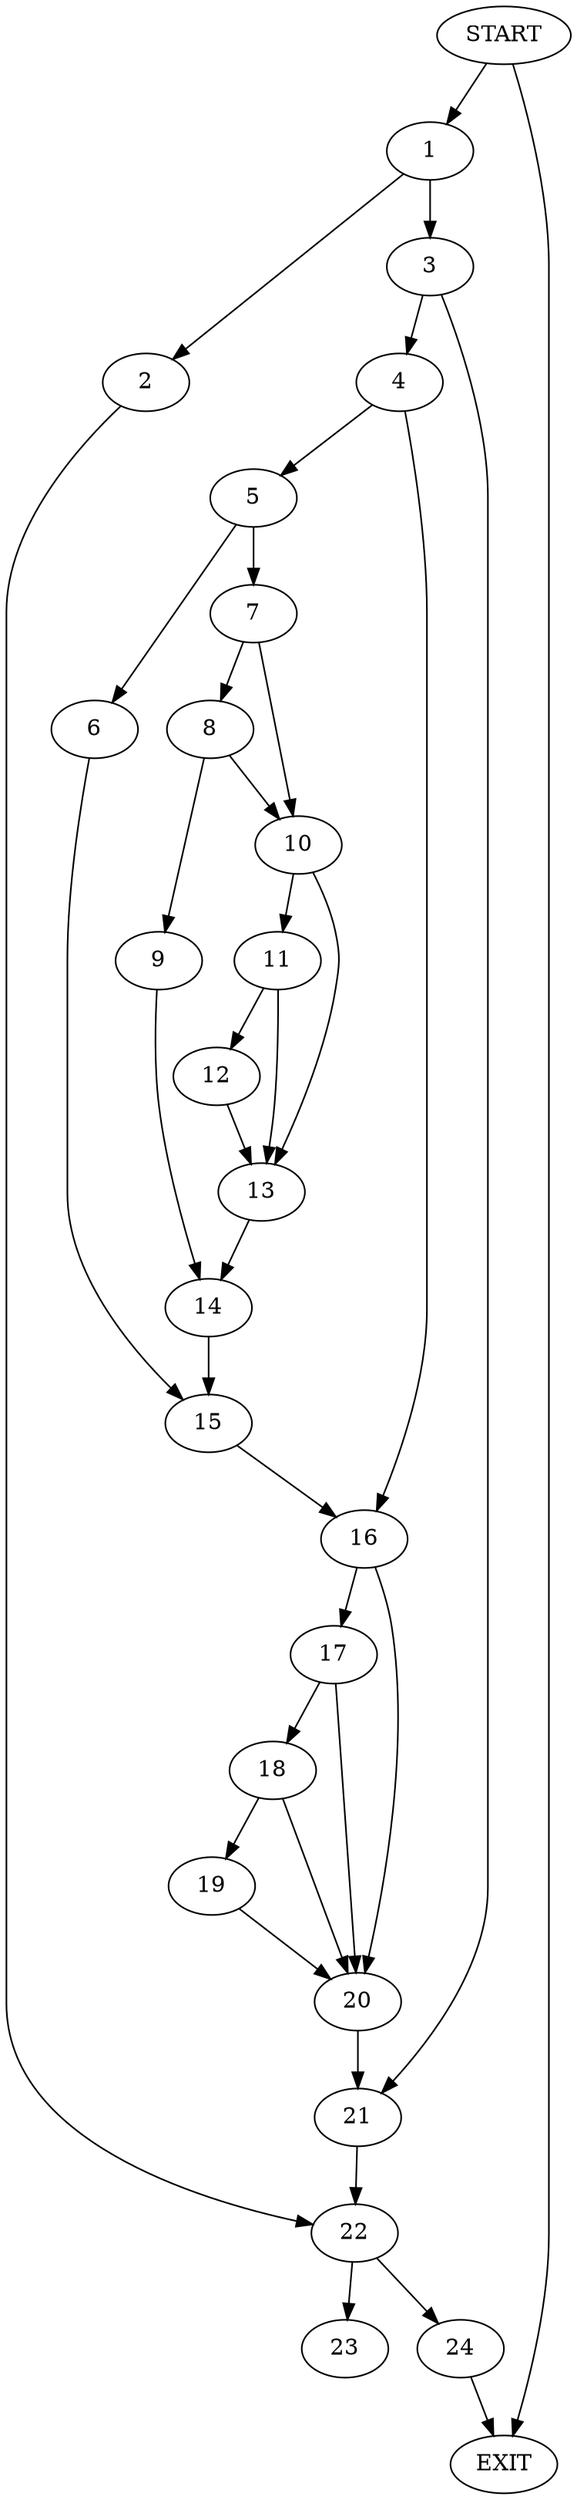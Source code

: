 digraph { 
0 [label="START"];
1;
2;
3;
4;
5;
6;
7;
8;
9;
10;
11;
12;
13;
14;
15;
16;
17;
18;
19;
20;
21;
22;
23;
24;
25[label="EXIT"];
0 -> 1;
0 -> 25;
1 -> 2;
1 -> 3;
2 -> 22;
3 -> 4;
3 -> 21;
4 -> 5;
4 -> 16;
5 -> 6;
5 -> 7;
6 -> 15;
7 -> 8;
7 -> 10;
8 -> 10;
8 -> 9;
9 -> 14;
10 -> 11;
10 -> 13;
11 -> 12;
11 -> 13;
12 -> 13;
13 -> 14;
14 -> 15;
15 -> 16;
16 -> 17;
16 -> 20;
17 -> 18;
17 -> 20;
18 -> 19;
18 -> 20;
19 -> 20;
20 -> 21;
21 -> 22;
22 -> 24;
22 -> 23;
24 -> 25;
}